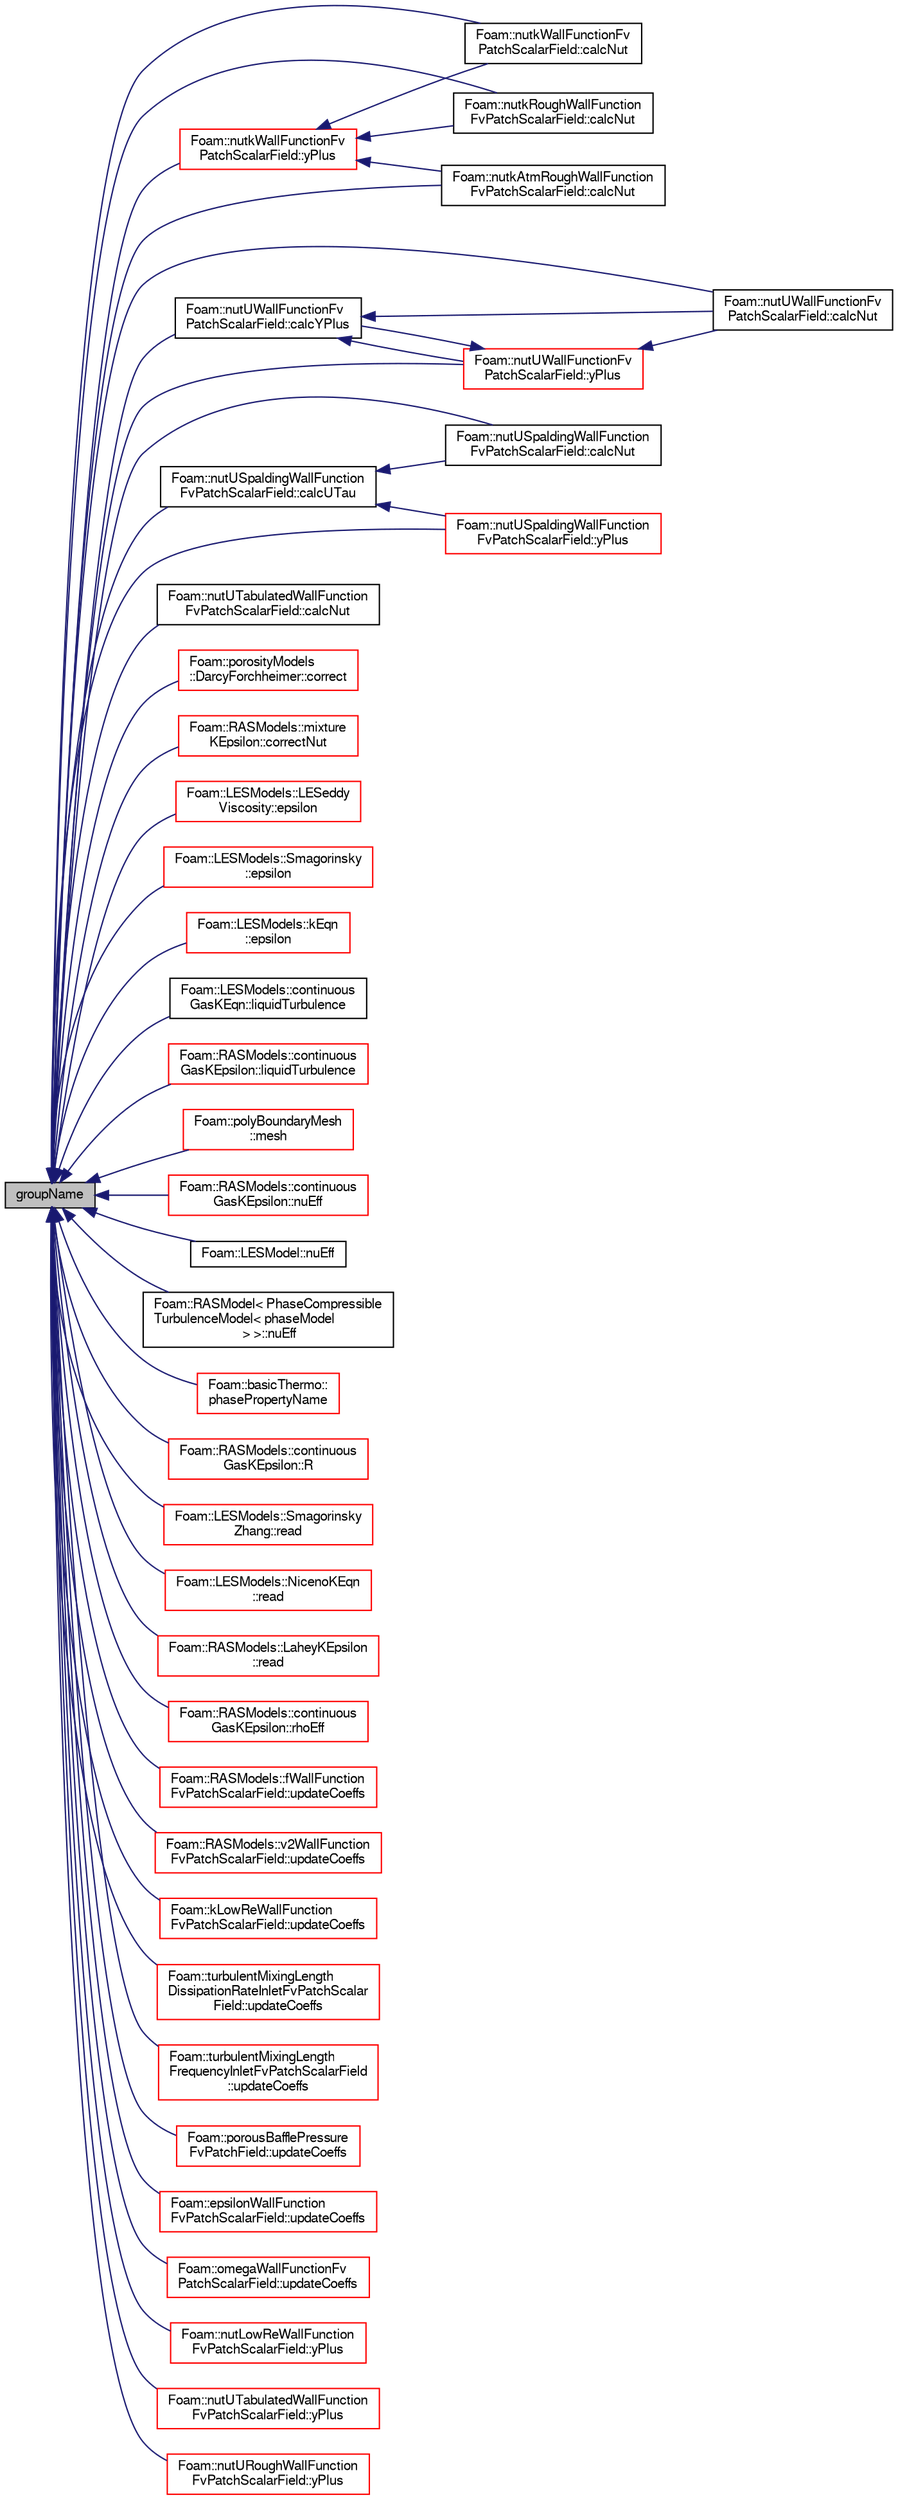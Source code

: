digraph "groupName"
{
  bgcolor="transparent";
  edge [fontname="FreeSans",fontsize="10",labelfontname="FreeSans",labelfontsize="10"];
  node [fontname="FreeSans",fontsize="10",shape=record];
  rankdir="LR";
  Node2331 [label="groupName",height=0.2,width=0.4,color="black", fillcolor="grey75", style="filled", fontcolor="black"];
  Node2331 -> Node2332 [dir="back",color="midnightblue",fontsize="10",style="solid",fontname="FreeSans"];
  Node2332 [label="Foam::nutkWallFunctionFv\lPatchScalarField::calcNut",height=0.2,width=0.4,color="black",URL="$a31266.html#a770ef88c60cd370e9d4eacc46f774f07",tooltip="Calculate the turbulence viscosity. "];
  Node2331 -> Node2333 [dir="back",color="midnightblue",fontsize="10",style="solid",fontname="FreeSans"];
  Node2333 [label="Foam::nutUWallFunctionFv\lPatchScalarField::calcNut",height=0.2,width=0.4,color="black",URL="$a31286.html#a770ef88c60cd370e9d4eacc46f774f07",tooltip="Calculate the turbulence viscosity. "];
  Node2331 -> Node2334 [dir="back",color="midnightblue",fontsize="10",style="solid",fontname="FreeSans"];
  Node2334 [label="Foam::nutUSpaldingWallFunction\lFvPatchScalarField::calcNut",height=0.2,width=0.4,color="black",URL="$a31278.html#a770ef88c60cd370e9d4eacc46f774f07",tooltip="Calculate the turbulence viscosity. "];
  Node2331 -> Node2335 [dir="back",color="midnightblue",fontsize="10",style="solid",fontname="FreeSans"];
  Node2335 [label="Foam::nutUTabulatedWallFunction\lFvPatchScalarField::calcNut",height=0.2,width=0.4,color="black",URL="$a31282.html#a770ef88c60cd370e9d4eacc46f774f07",tooltip="Calculate the turbulence viscosity. "];
  Node2331 -> Node2336 [dir="back",color="midnightblue",fontsize="10",style="solid",fontname="FreeSans"];
  Node2336 [label="Foam::nutkRoughWallFunction\lFvPatchScalarField::calcNut",height=0.2,width=0.4,color="black",URL="$a31262.html#a770ef88c60cd370e9d4eacc46f774f07",tooltip="Calculate the turbulence viscosity. "];
  Node2331 -> Node2337 [dir="back",color="midnightblue",fontsize="10",style="solid",fontname="FreeSans"];
  Node2337 [label="Foam::nutkAtmRoughWallFunction\lFvPatchScalarField::calcNut",height=0.2,width=0.4,color="black",URL="$a31258.html#a770ef88c60cd370e9d4eacc46f774f07",tooltip="Calculate the turbulence viscosity. "];
  Node2331 -> Node2338 [dir="back",color="midnightblue",fontsize="10",style="solid",fontname="FreeSans"];
  Node2338 [label="Foam::nutUSpaldingWallFunction\lFvPatchScalarField::calcUTau",height=0.2,width=0.4,color="black",URL="$a31278.html#a24807ec3405a761fb6380573614a3040",tooltip="Calculate the friction velocity. "];
  Node2338 -> Node2334 [dir="back",color="midnightblue",fontsize="10",style="solid",fontname="FreeSans"];
  Node2338 -> Node2339 [dir="back",color="midnightblue",fontsize="10",style="solid",fontname="FreeSans"];
  Node2339 [label="Foam::nutUSpaldingWallFunction\lFvPatchScalarField::yPlus",height=0.2,width=0.4,color="red",URL="$a31278.html#a0de83d05eb8aabc5f8cf747584ef03c3",tooltip="Calculate and return the yPlus at the boundary. "];
  Node2331 -> Node2341 [dir="back",color="midnightblue",fontsize="10",style="solid",fontname="FreeSans"];
  Node2341 [label="Foam::nutUWallFunctionFv\lPatchScalarField::calcYPlus",height=0.2,width=0.4,color="black",URL="$a31286.html#ad8e694d783badd5959d78884358ffb9f",tooltip="Calculate yPLus. "];
  Node2341 -> Node2333 [dir="back",color="midnightblue",fontsize="10",style="solid",fontname="FreeSans"];
  Node2341 -> Node2342 [dir="back",color="midnightblue",fontsize="10",style="solid",fontname="FreeSans"];
  Node2342 [label="Foam::nutUWallFunctionFv\lPatchScalarField::yPlus",height=0.2,width=0.4,color="red",URL="$a31286.html#a0de83d05eb8aabc5f8cf747584ef03c3",tooltip="Calculate and return the yPlus at the boundary. "];
  Node2342 -> Node2333 [dir="back",color="midnightblue",fontsize="10",style="solid",fontname="FreeSans"];
  Node2342 -> Node2341 [dir="back",color="midnightblue",fontsize="10",style="solid",fontname="FreeSans"];
  Node2331 -> Node2344 [dir="back",color="midnightblue",fontsize="10",style="solid",fontname="FreeSans"];
  Node2344 [label="Foam::porosityModels\l::DarcyForchheimer::correct",height=0.2,width=0.4,color="red",URL="$a21906.html#acc340a84624d8d339207b5073d6929c7",tooltip="Add resistance. "];
  Node2331 -> Node2348 [dir="back",color="midnightblue",fontsize="10",style="solid",fontname="FreeSans"];
  Node2348 [label="Foam::RASModels::mixture\lKEpsilon::correctNut",height=0.2,width=0.4,color="red",URL="$a31190.html#aaffe89433f18f1ee4137486e19219448"];
  Node2331 -> Node2351 [dir="back",color="midnightblue",fontsize="10",style="solid",fontname="FreeSans"];
  Node2351 [label="Foam::LESModels::LESeddy\lViscosity::epsilon",height=0.2,width=0.4,color="red",URL="$a31206.html#a7593db4148b0ba5155861a0292ec9c32",tooltip="Return sub-grid disipation rate. "];
  Node2331 -> Node2353 [dir="back",color="midnightblue",fontsize="10",style="solid",fontname="FreeSans"];
  Node2353 [label="Foam::LESModels::Smagorinsky\l::epsilon",height=0.2,width=0.4,color="red",URL="$a31218.html#a7593db4148b0ba5155861a0292ec9c32",tooltip="Return sub-grid disipation rate. "];
  Node2331 -> Node2357 [dir="back",color="midnightblue",fontsize="10",style="solid",fontname="FreeSans"];
  Node2357 [label="Foam::LESModels::kEqn\l::epsilon",height=0.2,width=0.4,color="red",URL="$a31210.html#a7593db4148b0ba5155861a0292ec9c32",tooltip="Return sub-grid disipation rate. "];
  Node2331 -> Node2359 [dir="back",color="midnightblue",fontsize="10",style="solid",fontname="FreeSans"];
  Node2359 [label="Foam::LESModels::continuous\lGasKEqn::liquidTurbulence",height=0.2,width=0.4,color="black",URL="$a31166.html#a1579145d4607f4906af5eb025edc4a28",tooltip="Return the turbulence model for the liquid phase. "];
  Node2331 -> Node2360 [dir="back",color="midnightblue",fontsize="10",style="solid",fontname="FreeSans"];
  Node2360 [label="Foam::RASModels::continuous\lGasKEpsilon::liquidTurbulence",height=0.2,width=0.4,color="red",URL="$a31182.html#a1579145d4607f4906af5eb025edc4a28",tooltip="Return the turbulence model for the liquid phase. "];
  Node2331 -> Node2362 [dir="back",color="midnightblue",fontsize="10",style="solid",fontname="FreeSans"];
  Node2362 [label="Foam::polyBoundaryMesh\l::mesh",height=0.2,width=0.4,color="red",URL="$a27402.html#ae78c91f8ff731c07ccc4351d9fe861ba",tooltip="Return the mesh reference. "];
  Node2331 -> Node2452 [dir="back",color="midnightblue",fontsize="10",style="solid",fontname="FreeSans"];
  Node2452 [label="Foam::RASModels::continuous\lGasKEpsilon::nuEff",height=0.2,width=0.4,color="red",URL="$a31182.html#a319c56c20615b1577e462ab43c33a90e",tooltip="Return the effective viscosity. "];
  Node2331 -> Node2453 [dir="back",color="midnightblue",fontsize="10",style="solid",fontname="FreeSans"];
  Node2453 [label="Foam::LESModel::nuEff",height=0.2,width=0.4,color="black",URL="$a31214.html#a253447ded10e8fc7fceccbbea00f98ad",tooltip="Return the effective viscosity. "];
  Node2331 -> Node2454 [dir="back",color="midnightblue",fontsize="10",style="solid",fontname="FreeSans"];
  Node2454 [label="Foam::RASModel\< PhaseCompressible\lTurbulenceModel\< phaseModel\l \> \>::nuEff",height=0.2,width=0.4,color="black",URL="$a31306.html#a253447ded10e8fc7fceccbbea00f98ad",tooltip="Return the effective viscosity. "];
  Node2331 -> Node2455 [dir="back",color="midnightblue",fontsize="10",style="solid",fontname="FreeSans"];
  Node2455 [label="Foam::basicThermo::\lphasePropertyName",height=0.2,width=0.4,color="red",URL="$a29734.html#a6873bdd7d9002ea7549def00e709cde8"];
  Node2331 -> Node2457 [dir="back",color="midnightblue",fontsize="10",style="solid",fontname="FreeSans"];
  Node2457 [label="Foam::RASModels::continuous\lGasKEpsilon::R",height=0.2,width=0.4,color="red",URL="$a31182.html#a89520ba1b936e6ffed0baac06d42349b",tooltip="Return the Reynolds stress tensor. "];
  Node2331 -> Node2458 [dir="back",color="midnightblue",fontsize="10",style="solid",fontname="FreeSans"];
  Node2458 [label="Foam::LESModels::Smagorinsky\lZhang::read",height=0.2,width=0.4,color="red",URL="$a31174.html#af816873151ddb0126e98bb2f914d8ed5",tooltip="Read model coefficients if they have changed. "];
  Node2331 -> Node2460 [dir="back",color="midnightblue",fontsize="10",style="solid",fontname="FreeSans"];
  Node2460 [label="Foam::LESModels::NicenoKEqn\l::read",height=0.2,width=0.4,color="red",URL="$a31170.html#af816873151ddb0126e98bb2f914d8ed5",tooltip="Read model coefficients if they have changed. "];
  Node2331 -> Node2462 [dir="back",color="midnightblue",fontsize="10",style="solid",fontname="FreeSans"];
  Node2462 [label="Foam::RASModels::LaheyKEpsilon\l::read",height=0.2,width=0.4,color="red",URL="$a31186.html#af816873151ddb0126e98bb2f914d8ed5",tooltip="Read model coefficients if they have changed. "];
  Node2331 -> Node2464 [dir="back",color="midnightblue",fontsize="10",style="solid",fontname="FreeSans"];
  Node2464 [label="Foam::RASModels::continuous\lGasKEpsilon::rhoEff",height=0.2,width=0.4,color="red",URL="$a31182.html#a7b0af1e1d5b6345bc0ed2c09fe368df2",tooltip="Return the effective density for the stress. "];
  Node2331 -> Node2465 [dir="back",color="midnightblue",fontsize="10",style="solid",fontname="FreeSans"];
  Node2465 [label="Foam::RASModels::fWallFunction\lFvPatchScalarField::updateCoeffs",height=0.2,width=0.4,color="red",URL="$a31246.html#a7e24eafac629d3733181cd942d4c902f",tooltip="Update the coefficients associated with the patch field. "];
  Node2331 -> Node2467 [dir="back",color="midnightblue",fontsize="10",style="solid",fontname="FreeSans"];
  Node2467 [label="Foam::RASModels::v2WallFunction\lFvPatchScalarField::updateCoeffs",height=0.2,width=0.4,color="red",URL="$a31298.html#a7e24eafac629d3733181cd942d4c902f",tooltip="Update the coefficients associated with the patch field. "];
  Node2331 -> Node2469 [dir="back",color="midnightblue",fontsize="10",style="solid",fontname="FreeSans"];
  Node2469 [label="Foam::kLowReWallFunction\lFvPatchScalarField::updateCoeffs",height=0.2,width=0.4,color="red",URL="$a31250.html#a7e24eafac629d3733181cd942d4c902f",tooltip="Update the coefficients associated with the patch field. "];
  Node2331 -> Node2471 [dir="back",color="midnightblue",fontsize="10",style="solid",fontname="FreeSans"];
  Node2471 [label="Foam::turbulentMixingLength\lDissipationRateInletFvPatchScalar\lField::updateCoeffs",height=0.2,width=0.4,color="red",URL="$a31230.html#a7e24eafac629d3733181cd942d4c902f",tooltip="Update the coefficients associated with the patch field. "];
  Node2331 -> Node2473 [dir="back",color="midnightblue",fontsize="10",style="solid",fontname="FreeSans"];
  Node2473 [label="Foam::turbulentMixingLength\lFrequencyInletFvPatchScalarField\l::updateCoeffs",height=0.2,width=0.4,color="red",URL="$a31234.html#a7e24eafac629d3733181cd942d4c902f",tooltip="Update the coefficients associated with the patch field. "];
  Node2331 -> Node2475 [dir="back",color="midnightblue",fontsize="10",style="solid",fontname="FreeSans"];
  Node2475 [label="Foam::porousBafflePressure\lFvPatchField::updateCoeffs",height=0.2,width=0.4,color="red",URL="$a30826.html#a7e24eafac629d3733181cd942d4c902f",tooltip="Update the coefficients associated with the patch field. "];
  Node2331 -> Node2477 [dir="back",color="midnightblue",fontsize="10",style="solid",fontname="FreeSans"];
  Node2477 [label="Foam::epsilonWallFunction\lFvPatchScalarField::updateCoeffs",height=0.2,width=0.4,color="red",URL="$a31242.html#a7e24eafac629d3733181cd942d4c902f",tooltip="Update the coefficients associated with the patch field. "];
  Node2331 -> Node2479 [dir="back",color="midnightblue",fontsize="10",style="solid",fontname="FreeSans"];
  Node2479 [label="Foam::omegaWallFunctionFv\lPatchScalarField::updateCoeffs",height=0.2,width=0.4,color="red",URL="$a31294.html#a7e24eafac629d3733181cd942d4c902f",tooltip="Update the coefficients associated with the patch field. "];
  Node2331 -> Node2481 [dir="back",color="midnightblue",fontsize="10",style="solid",fontname="FreeSans"];
  Node2481 [label="Foam::nutLowReWallFunction\lFvPatchScalarField::yPlus",height=0.2,width=0.4,color="red",URL="$a31270.html#a0de83d05eb8aabc5f8cf747584ef03c3",tooltip="Calculate and return the yPlus at the boundary. "];
  Node2331 -> Node2483 [dir="back",color="midnightblue",fontsize="10",style="solid",fontname="FreeSans"];
  Node2483 [label="Foam::nutkWallFunctionFv\lPatchScalarField::yPlus",height=0.2,width=0.4,color="red",URL="$a31266.html#a0de83d05eb8aabc5f8cf747584ef03c3",tooltip="Calculate and return the yPlus at the boundary. "];
  Node2483 -> Node2337 [dir="back",color="midnightblue",fontsize="10",style="solid",fontname="FreeSans"];
  Node2483 -> Node2336 [dir="back",color="midnightblue",fontsize="10",style="solid",fontname="FreeSans"];
  Node2483 -> Node2332 [dir="back",color="midnightblue",fontsize="10",style="solid",fontname="FreeSans"];
  Node2331 -> Node2342 [dir="back",color="midnightblue",fontsize="10",style="solid",fontname="FreeSans"];
  Node2331 -> Node2339 [dir="back",color="midnightblue",fontsize="10",style="solid",fontname="FreeSans"];
  Node2331 -> Node2485 [dir="back",color="midnightblue",fontsize="10",style="solid",fontname="FreeSans"];
  Node2485 [label="Foam::nutUTabulatedWallFunction\lFvPatchScalarField::yPlus",height=0.2,width=0.4,color="red",URL="$a31282.html#a0de83d05eb8aabc5f8cf747584ef03c3",tooltip="Calculate and return the yPlus at the boundary. "];
  Node2331 -> Node2487 [dir="back",color="midnightblue",fontsize="10",style="solid",fontname="FreeSans"];
  Node2487 [label="Foam::nutURoughWallFunction\lFvPatchScalarField::yPlus",height=0.2,width=0.4,color="red",URL="$a31274.html#a0de83d05eb8aabc5f8cf747584ef03c3",tooltip="Calculate and return the yPlus at the boundary. "];
}
